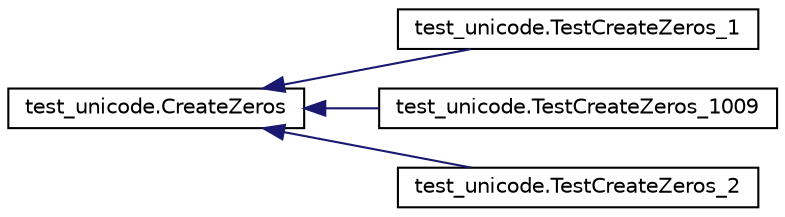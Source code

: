 digraph "Graphical Class Hierarchy"
{
 // LATEX_PDF_SIZE
  edge [fontname="Helvetica",fontsize="10",labelfontname="Helvetica",labelfontsize="10"];
  node [fontname="Helvetica",fontsize="10",shape=record];
  rankdir="LR";
  Node0 [label="test_unicode.CreateZeros",height=0.2,width=0.4,color="black", fillcolor="white", style="filled",URL="$classtest__unicode_1_1CreateZeros.html",tooltip="Creation tests."];
  Node0 -> Node1 [dir="back",color="midnightblue",fontsize="10",style="solid",fontname="Helvetica"];
  Node1 [label="test_unicode.TestCreateZeros_1",height=0.2,width=0.4,color="black", fillcolor="white", style="filled",URL="$classtest__unicode_1_1TestCreateZeros__1.html",tooltip=" "];
  Node0 -> Node2 [dir="back",color="midnightblue",fontsize="10",style="solid",fontname="Helvetica"];
  Node2 [label="test_unicode.TestCreateZeros_1009",height=0.2,width=0.4,color="black", fillcolor="white", style="filled",URL="$classtest__unicode_1_1TestCreateZeros__1009.html",tooltip=" "];
  Node0 -> Node3 [dir="back",color="midnightblue",fontsize="10",style="solid",fontname="Helvetica"];
  Node3 [label="test_unicode.TestCreateZeros_2",height=0.2,width=0.4,color="black", fillcolor="white", style="filled",URL="$classtest__unicode_1_1TestCreateZeros__2.html",tooltip=" "];
}
